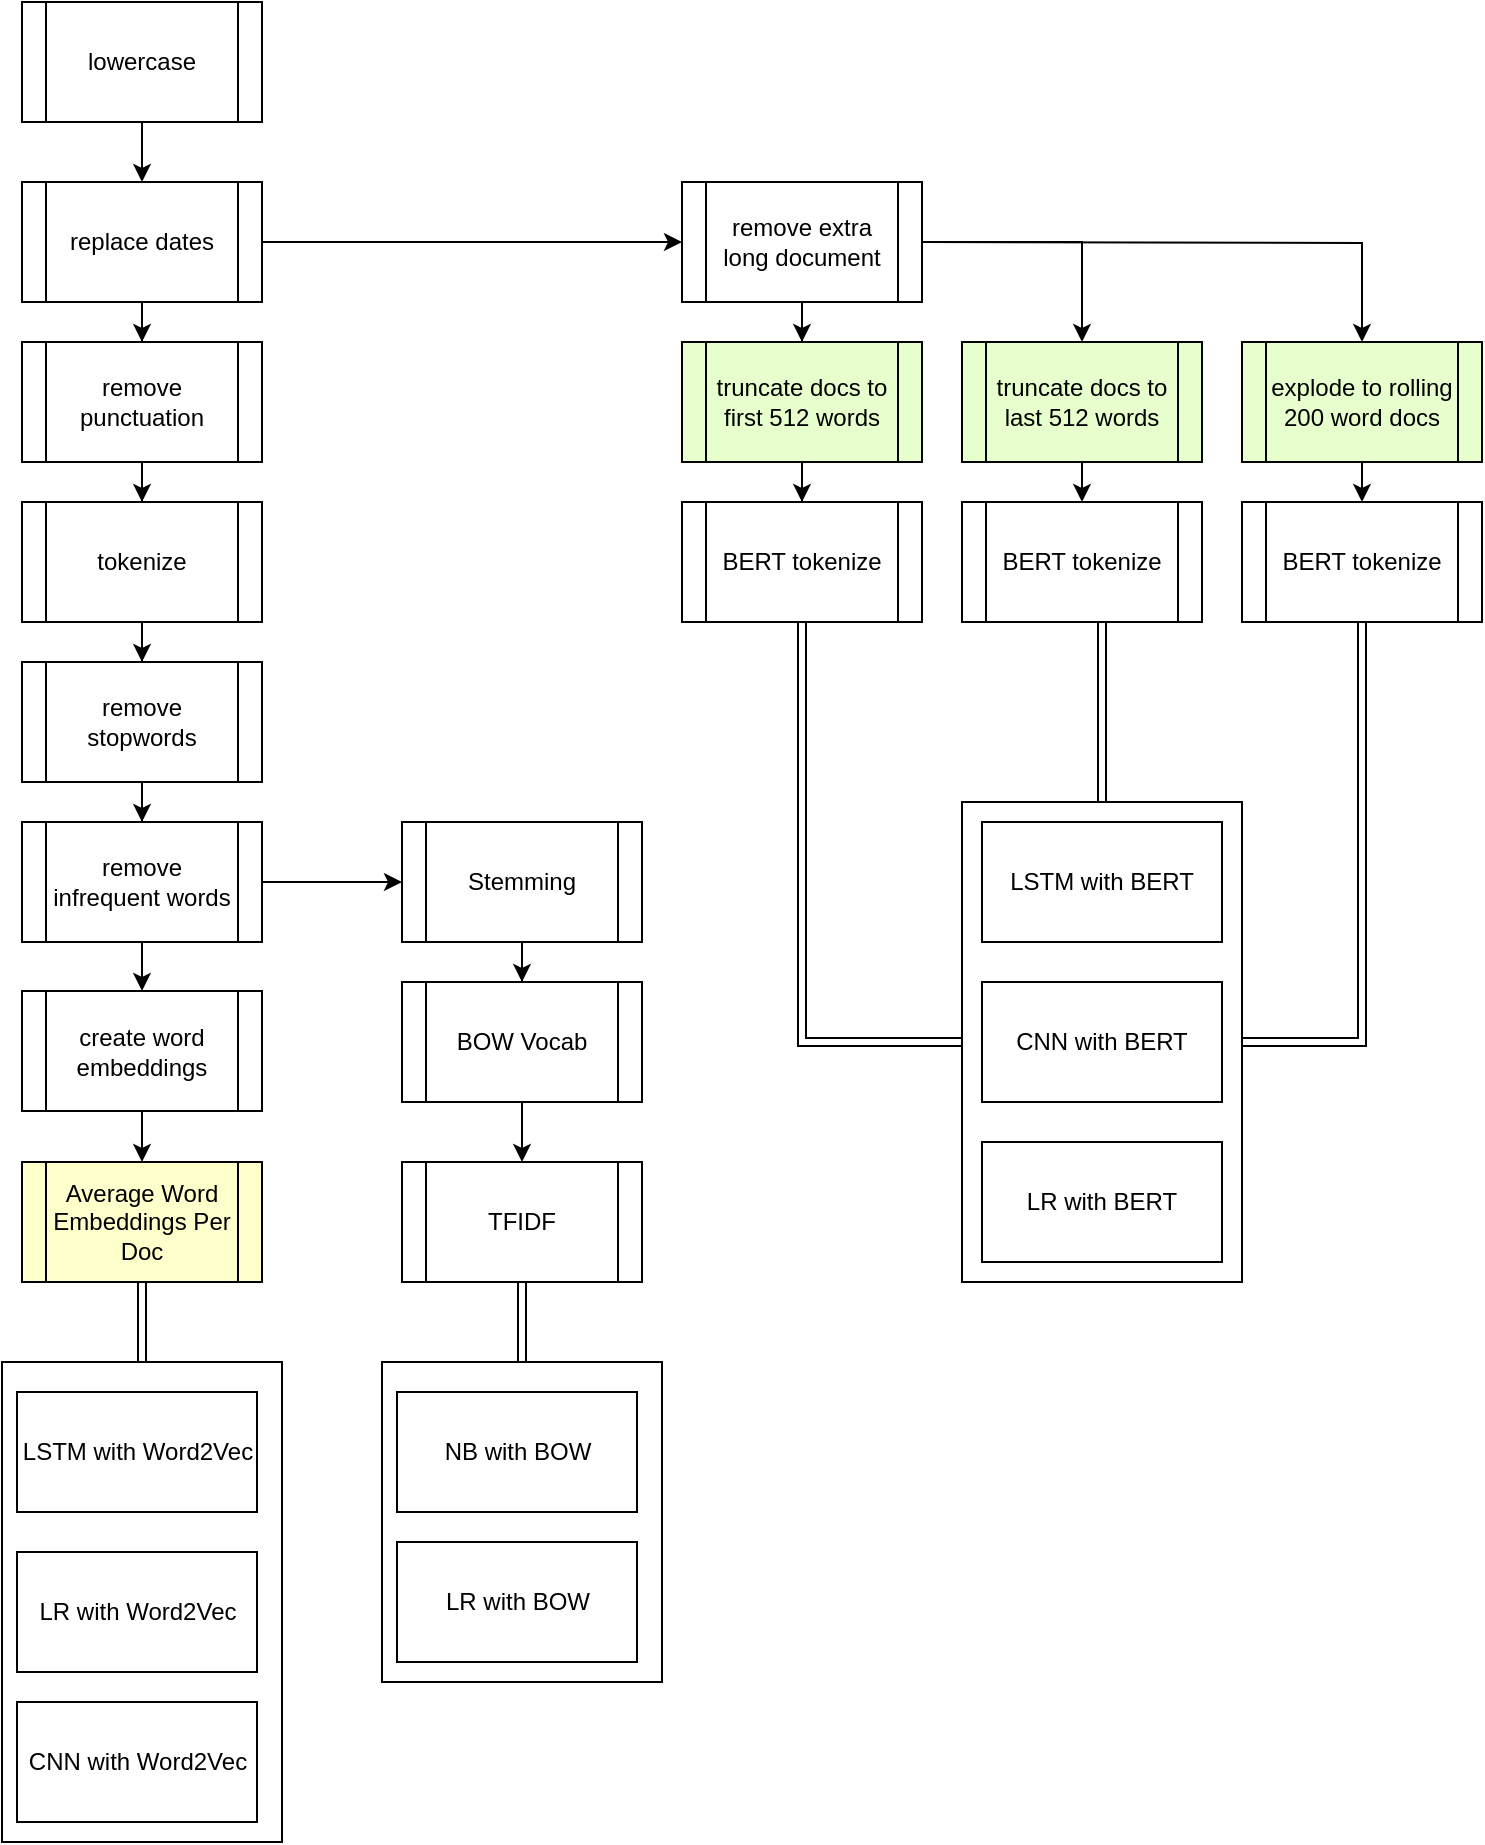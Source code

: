 <mxfile version="13.3.5" type="device"><diagram id="C5RBs43oDa-KdzZeNtuy" name="Page-1"><mxGraphModel dx="1346" dy="932" grid="1" gridSize="10" guides="1" tooltips="1" connect="1" arrows="1" fold="1" page="1" pageScale="1" pageWidth="827" pageHeight="1169" math="0" shadow="0"><root><mxCell id="WIyWlLk6GJQsqaUBKTNV-0"/><mxCell id="WIyWlLk6GJQsqaUBKTNV-1" parent="WIyWlLk6GJQsqaUBKTNV-0"/><mxCell id="hwI4H1weMzZ4Oab9LnL8-105" value="" style="rounded=0;whiteSpace=wrap;html=1;" vertex="1" parent="WIyWlLk6GJQsqaUBKTNV-1"><mxGeometry x="270" y="710" width="140" height="160" as="geometry"/></mxCell><mxCell id="hwI4H1weMzZ4Oab9LnL8-24" value="" style="edgeStyle=orthogonalEdgeStyle;rounded=0;orthogonalLoop=1;jettySize=auto;html=1;" edge="1" parent="WIyWlLk6GJQsqaUBKTNV-1" source="hwI4H1weMzZ4Oab9LnL8-0" target="hwI4H1weMzZ4Oab9LnL8-3"><mxGeometry relative="1" as="geometry"/></mxCell><mxCell id="hwI4H1weMzZ4Oab9LnL8-0" value="remove stopwords" style="shape=process;whiteSpace=wrap;html=1;backgroundOutline=1;" vertex="1" parent="WIyWlLk6GJQsqaUBKTNV-1"><mxGeometry x="90" y="360" width="120" height="60" as="geometry"/></mxCell><mxCell id="hwI4H1weMzZ4Oab9LnL8-22" value="" style="edgeStyle=orthogonalEdgeStyle;rounded=0;orthogonalLoop=1;jettySize=auto;html=1;" edge="1" parent="WIyWlLk6GJQsqaUBKTNV-1" source="hwI4H1weMzZ4Oab9LnL8-1" target="hwI4H1weMzZ4Oab9LnL8-9"><mxGeometry relative="1" as="geometry"/></mxCell><mxCell id="hwI4H1weMzZ4Oab9LnL8-1" value="remove punctuation" style="shape=process;whiteSpace=wrap;html=1;backgroundOutline=1;" vertex="1" parent="WIyWlLk6GJQsqaUBKTNV-1"><mxGeometry x="90" y="200" width="120" height="60" as="geometry"/></mxCell><mxCell id="hwI4H1weMzZ4Oab9LnL8-21" value="" style="edgeStyle=orthogonalEdgeStyle;rounded=0;orthogonalLoop=1;jettySize=auto;html=1;" edge="1" parent="WIyWlLk6GJQsqaUBKTNV-1" source="hwI4H1weMzZ4Oab9LnL8-2" target="hwI4H1weMzZ4Oab9LnL8-1"><mxGeometry relative="1" as="geometry"/></mxCell><mxCell id="hwI4H1weMzZ4Oab9LnL8-63" value="" style="edgeStyle=orthogonalEdgeStyle;rounded=0;orthogonalLoop=1;jettySize=auto;html=1;" edge="1" parent="WIyWlLk6GJQsqaUBKTNV-1" source="hwI4H1weMzZ4Oab9LnL8-2" target="hwI4H1weMzZ4Oab9LnL8-62"><mxGeometry relative="1" as="geometry"/></mxCell><mxCell id="hwI4H1weMzZ4Oab9LnL8-2" value="replace dates" style="shape=process;whiteSpace=wrap;html=1;backgroundOutline=1;" vertex="1" parent="WIyWlLk6GJQsqaUBKTNV-1"><mxGeometry x="90" y="120" width="120" height="60" as="geometry"/></mxCell><mxCell id="hwI4H1weMzZ4Oab9LnL8-68" value="" style="edgeStyle=orthogonalEdgeStyle;rounded=0;orthogonalLoop=1;jettySize=auto;html=1;" edge="1" parent="WIyWlLk6GJQsqaUBKTNV-1" source="hwI4H1weMzZ4Oab9LnL8-62" target="hwI4H1weMzZ4Oab9LnL8-64"><mxGeometry relative="1" as="geometry"/></mxCell><mxCell id="hwI4H1weMzZ4Oab9LnL8-71" value="" style="edgeStyle=orthogonalEdgeStyle;rounded=0;orthogonalLoop=1;jettySize=auto;html=1;entryX=0.5;entryY=0;entryDx=0;entryDy=0;" edge="1" parent="WIyWlLk6GJQsqaUBKTNV-1" source="hwI4H1weMzZ4Oab9LnL8-62" target="hwI4H1weMzZ4Oab9LnL8-65"><mxGeometry relative="1" as="geometry"><mxPoint x="620" y="150" as="targetPoint"/></mxGeometry></mxCell><mxCell id="hwI4H1weMzZ4Oab9LnL8-62" value="remove extra long document" style="shape=process;whiteSpace=wrap;html=1;backgroundOutline=1;" vertex="1" parent="WIyWlLk6GJQsqaUBKTNV-1"><mxGeometry x="420" y="120" width="120" height="60" as="geometry"/></mxCell><mxCell id="hwI4H1weMzZ4Oab9LnL8-25" value="" style="edgeStyle=orthogonalEdgeStyle;rounded=0;orthogonalLoop=1;jettySize=auto;html=1;" edge="1" parent="WIyWlLk6GJQsqaUBKTNV-1" source="hwI4H1weMzZ4Oab9LnL8-3" target="hwI4H1weMzZ4Oab9LnL8-10"><mxGeometry relative="1" as="geometry"/></mxCell><mxCell id="hwI4H1weMzZ4Oab9LnL8-26" value="" style="edgeStyle=orthogonalEdgeStyle;rounded=0;orthogonalLoop=1;jettySize=auto;html=1;" edge="1" parent="WIyWlLk6GJQsqaUBKTNV-1" source="hwI4H1weMzZ4Oab9LnL8-3" target="hwI4H1weMzZ4Oab9LnL8-19"><mxGeometry relative="1" as="geometry"/></mxCell><mxCell id="hwI4H1weMzZ4Oab9LnL8-3" value="remove infrequent words" style="shape=process;whiteSpace=wrap;html=1;backgroundOutline=1;" vertex="1" parent="WIyWlLk6GJQsqaUBKTNV-1"><mxGeometry x="90" y="440" width="120" height="60" as="geometry"/></mxCell><mxCell id="hwI4H1weMzZ4Oab9LnL8-20" style="edgeStyle=orthogonalEdgeStyle;rounded=0;orthogonalLoop=1;jettySize=auto;html=1;exitX=0.5;exitY=1;exitDx=0;exitDy=0;entryX=0.5;entryY=0;entryDx=0;entryDy=0;" edge="1" parent="WIyWlLk6GJQsqaUBKTNV-1" source="hwI4H1weMzZ4Oab9LnL8-8" target="hwI4H1weMzZ4Oab9LnL8-2"><mxGeometry relative="1" as="geometry"/></mxCell><mxCell id="hwI4H1weMzZ4Oab9LnL8-8" value="lowercase" style="shape=process;whiteSpace=wrap;html=1;backgroundOutline=1;" vertex="1" parent="WIyWlLk6GJQsqaUBKTNV-1"><mxGeometry x="90" y="30" width="120" height="60" as="geometry"/></mxCell><mxCell id="hwI4H1weMzZ4Oab9LnL8-23" value="" style="edgeStyle=orthogonalEdgeStyle;rounded=0;orthogonalLoop=1;jettySize=auto;html=1;" edge="1" parent="WIyWlLk6GJQsqaUBKTNV-1" source="hwI4H1weMzZ4Oab9LnL8-9" target="hwI4H1weMzZ4Oab9LnL8-0"><mxGeometry relative="1" as="geometry"/></mxCell><mxCell id="hwI4H1weMzZ4Oab9LnL8-9" value="tokenize" style="shape=process;whiteSpace=wrap;html=1;backgroundOutline=1;" vertex="1" parent="WIyWlLk6GJQsqaUBKTNV-1"><mxGeometry x="90" y="280" width="120" height="60" as="geometry"/></mxCell><mxCell id="hwI4H1weMzZ4Oab9LnL8-27" style="edgeStyle=orthogonalEdgeStyle;rounded=0;orthogonalLoop=1;jettySize=auto;html=1;exitX=0.5;exitY=1;exitDx=0;exitDy=0;entryX=0.5;entryY=0;entryDx=0;entryDy=0;" edge="1" parent="WIyWlLk6GJQsqaUBKTNV-1" source="hwI4H1weMzZ4Oab9LnL8-10" target="hwI4H1weMzZ4Oab9LnL8-11"><mxGeometry relative="1" as="geometry"/></mxCell><mxCell id="hwI4H1weMzZ4Oab9LnL8-10" value="create word embeddings" style="shape=process;whiteSpace=wrap;html=1;backgroundOutline=1;" vertex="1" parent="WIyWlLk6GJQsqaUBKTNV-1"><mxGeometry x="90" y="524.5" width="120" height="60" as="geometry"/></mxCell><mxCell id="hwI4H1weMzZ4Oab9LnL8-89" value="" style="edgeStyle=none;shape=link;rounded=0;orthogonalLoop=1;jettySize=auto;html=1;entryX=0.5;entryY=0;entryDx=0;entryDy=0;" edge="1" parent="WIyWlLk6GJQsqaUBKTNV-1" source="hwI4H1weMzZ4Oab9LnL8-11" target="hwI4H1weMzZ4Oab9LnL8-77"><mxGeometry relative="1" as="geometry"/></mxCell><mxCell id="hwI4H1weMzZ4Oab9LnL8-11" value="Average Word Embeddings Per Doc" style="shape=process;whiteSpace=wrap;html=1;backgroundOutline=1;fillColor=#FFFFCC;" vertex="1" parent="WIyWlLk6GJQsqaUBKTNV-1"><mxGeometry x="90" y="610" width="120" height="60" as="geometry"/></mxCell><mxCell id="hwI4H1weMzZ4Oab9LnL8-29" value="" style="edgeStyle=orthogonalEdgeStyle;rounded=0;orthogonalLoop=1;jettySize=auto;html=1;" edge="1" parent="WIyWlLk6GJQsqaUBKTNV-1" source="hwI4H1weMzZ4Oab9LnL8-14" target="hwI4H1weMzZ4Oab9LnL8-15"><mxGeometry relative="1" as="geometry"/></mxCell><mxCell id="hwI4H1weMzZ4Oab9LnL8-14" value="BOW Vocab" style="shape=process;whiteSpace=wrap;html=1;backgroundOutline=1;" vertex="1" parent="WIyWlLk6GJQsqaUBKTNV-1"><mxGeometry x="280" y="520" width="120" height="60" as="geometry"/></mxCell><mxCell id="hwI4H1weMzZ4Oab9LnL8-109" value="" style="edgeStyle=none;rounded=0;orthogonalLoop=1;jettySize=auto;html=1;entryX=0.5;entryY=0;entryDx=0;entryDy=0;shape=link;" edge="1" parent="WIyWlLk6GJQsqaUBKTNV-1" source="hwI4H1weMzZ4Oab9LnL8-15" target="hwI4H1weMzZ4Oab9LnL8-105"><mxGeometry relative="1" as="geometry"/></mxCell><mxCell id="hwI4H1weMzZ4Oab9LnL8-15" value="TFIDF" style="shape=process;whiteSpace=wrap;html=1;backgroundOutline=1;" vertex="1" parent="WIyWlLk6GJQsqaUBKTNV-1"><mxGeometry x="280" y="610" width="120" height="60" as="geometry"/></mxCell><mxCell id="hwI4H1weMzZ4Oab9LnL8-28" value="" style="edgeStyle=orthogonalEdgeStyle;rounded=0;orthogonalLoop=1;jettySize=auto;html=1;" edge="1" parent="WIyWlLk6GJQsqaUBKTNV-1" source="hwI4H1weMzZ4Oab9LnL8-19" target="hwI4H1weMzZ4Oab9LnL8-14"><mxGeometry relative="1" as="geometry"/></mxCell><mxCell id="hwI4H1weMzZ4Oab9LnL8-19" value="Stemming" style="shape=process;whiteSpace=wrap;html=1;backgroundOutline=1;" vertex="1" parent="WIyWlLk6GJQsqaUBKTNV-1"><mxGeometry x="280" y="440" width="120" height="60" as="geometry"/></mxCell><mxCell id="hwI4H1weMzZ4Oab9LnL8-69" value="" style="edgeStyle=orthogonalEdgeStyle;rounded=0;orthogonalLoop=1;jettySize=auto;html=1;" edge="1" parent="WIyWlLk6GJQsqaUBKTNV-1" source="hwI4H1weMzZ4Oab9LnL8-64" target="hwI4H1weMzZ4Oab9LnL8-67"><mxGeometry relative="1" as="geometry"/></mxCell><mxCell id="hwI4H1weMzZ4Oab9LnL8-64" value="truncate docs to first 512 words" style="shape=process;whiteSpace=wrap;html=1;backgroundOutline=1;fillColor=#E6FFCC;" vertex="1" parent="WIyWlLk6GJQsqaUBKTNV-1"><mxGeometry x="420" y="200" width="120" height="60" as="geometry"/></mxCell><mxCell id="hwI4H1weMzZ4Oab9LnL8-65" value="truncate docs to last 512 words" style="shape=process;whiteSpace=wrap;html=1;backgroundOutline=1;fillColor=#E6FFCC;" vertex="1" parent="WIyWlLk6GJQsqaUBKTNV-1"><mxGeometry x="560" y="200" width="120" height="60" as="geometry"/></mxCell><mxCell id="hwI4H1weMzZ4Oab9LnL8-95" value="" style="edgeStyle=none;rounded=0;orthogonalLoop=1;jettySize=auto;html=1;" edge="1" parent="WIyWlLk6GJQsqaUBKTNV-1" source="hwI4H1weMzZ4Oab9LnL8-66" target="hwI4H1weMzZ4Oab9LnL8-93"><mxGeometry relative="1" as="geometry"/></mxCell><mxCell id="hwI4H1weMzZ4Oab9LnL8-66" value="explode to rolling 200 word docs" style="shape=process;whiteSpace=wrap;html=1;backgroundOutline=1;fillColor=#E6FFCC;" vertex="1" parent="WIyWlLk6GJQsqaUBKTNV-1"><mxGeometry x="700" y="200" width="120" height="60" as="geometry"/></mxCell><mxCell id="hwI4H1weMzZ4Oab9LnL8-110" style="edgeStyle=orthogonalEdgeStyle;shape=link;rounded=0;orthogonalLoop=1;jettySize=auto;html=1;entryX=0;entryY=0.5;entryDx=0;entryDy=0;exitX=0.5;exitY=1;exitDx=0;exitDy=0;" edge="1" parent="WIyWlLk6GJQsqaUBKTNV-1" source="hwI4H1weMzZ4Oab9LnL8-67" target="hwI4H1weMzZ4Oab9LnL8-116"><mxGeometry relative="1" as="geometry"><mxPoint x="480" y="430" as="targetPoint"/></mxGeometry></mxCell><mxCell id="hwI4H1weMzZ4Oab9LnL8-67" value="BERT tokenize" style="shape=process;whiteSpace=wrap;html=1;backgroundOutline=1;" vertex="1" parent="WIyWlLk6GJQsqaUBKTNV-1"><mxGeometry x="420" y="280" width="120" height="60" as="geometry"/></mxCell><mxCell id="hwI4H1weMzZ4Oab9LnL8-72" value="" style="edgeStyle=orthogonalEdgeStyle;rounded=0;orthogonalLoop=1;jettySize=auto;html=1;entryX=0.5;entryY=0;entryDx=0;entryDy=0;" edge="1" parent="WIyWlLk6GJQsqaUBKTNV-1" target="hwI4H1weMzZ4Oab9LnL8-66"><mxGeometry relative="1" as="geometry"><mxPoint x="540" y="150" as="sourcePoint"/><mxPoint x="630" y="210" as="targetPoint"/></mxGeometry></mxCell><mxCell id="hwI4H1weMzZ4Oab9LnL8-77" value="" style="rounded=0;whiteSpace=wrap;html=1;" vertex="1" parent="WIyWlLk6GJQsqaUBKTNV-1"><mxGeometry x="80" y="710" width="140" height="240" as="geometry"/></mxCell><mxCell id="hwI4H1weMzZ4Oab9LnL8-5" value="CNN with Word2Vec" style="rounded=0;whiteSpace=wrap;html=1;" vertex="1" parent="WIyWlLk6GJQsqaUBKTNV-1"><mxGeometry x="87.5" y="880" width="120" height="60" as="geometry"/></mxCell><mxCell id="hwI4H1weMzZ4Oab9LnL8-7" value="LSTM with Word2Vec" style="rounded=0;whiteSpace=wrap;html=1;" vertex="1" parent="WIyWlLk6GJQsqaUBKTNV-1"><mxGeometry x="87.5" y="725" width="120" height="60" as="geometry"/></mxCell><mxCell id="hwI4H1weMzZ4Oab9LnL8-13" value="LR with Word2Vec" style="rounded=0;whiteSpace=wrap;html=1;" vertex="1" parent="WIyWlLk6GJQsqaUBKTNV-1"><mxGeometry x="87.5" y="805" width="120" height="60" as="geometry"/></mxCell><mxCell id="hwI4H1weMzZ4Oab9LnL8-92" value="BERT tokenize" style="shape=process;whiteSpace=wrap;html=1;backgroundOutline=1;" vertex="1" parent="WIyWlLk6GJQsqaUBKTNV-1"><mxGeometry x="560" y="280" width="120" height="60" as="geometry"/></mxCell><mxCell id="hwI4H1weMzZ4Oab9LnL8-93" value="BERT tokenize" style="shape=process;whiteSpace=wrap;html=1;backgroundOutline=1;" vertex="1" parent="WIyWlLk6GJQsqaUBKTNV-1"><mxGeometry x="700" y="280" width="120" height="60" as="geometry"/></mxCell><mxCell id="hwI4H1weMzZ4Oab9LnL8-94" value="" style="edgeStyle=orthogonalEdgeStyle;rounded=0;orthogonalLoop=1;jettySize=auto;html=1;entryX=0.5;entryY=0;entryDx=0;entryDy=0;exitX=0.5;exitY=1;exitDx=0;exitDy=0;" edge="1" parent="WIyWlLk6GJQsqaUBKTNV-1" source="hwI4H1weMzZ4Oab9LnL8-65" target="hwI4H1weMzZ4Oab9LnL8-92"><mxGeometry relative="1" as="geometry"><mxPoint x="620" y="270" as="sourcePoint"/><mxPoint x="490" y="290" as="targetPoint"/></mxGeometry></mxCell><mxCell id="hwI4H1weMzZ4Oab9LnL8-17" value="NB with BOW" style="rounded=0;whiteSpace=wrap;html=1;" vertex="1" parent="WIyWlLk6GJQsqaUBKTNV-1"><mxGeometry x="277.5" y="725" width="120" height="60" as="geometry"/></mxCell><mxCell id="hwI4H1weMzZ4Oab9LnL8-18" value="LR with BOW" style="rounded=0;whiteSpace=wrap;html=1;" vertex="1" parent="WIyWlLk6GJQsqaUBKTNV-1"><mxGeometry x="277.5" y="800" width="120" height="60" as="geometry"/></mxCell><mxCell id="hwI4H1weMzZ4Oab9LnL8-112" style="edgeStyle=orthogonalEdgeStyle;shape=link;rounded=0;orthogonalLoop=1;jettySize=auto;html=1;entryX=0.5;entryY=0;entryDx=0;entryDy=0;exitX=0.5;exitY=1;exitDx=0;exitDy=0;" edge="1" parent="WIyWlLk6GJQsqaUBKTNV-1"><mxGeometry relative="1" as="geometry"><mxPoint x="630" y="340" as="sourcePoint"/><mxPoint x="630" y="430" as="targetPoint"/></mxGeometry></mxCell><mxCell id="hwI4H1weMzZ4Oab9LnL8-113" value="CNN with BERT" style="rounded=0;whiteSpace=wrap;html=1;" vertex="1" parent="WIyWlLk6GJQsqaUBKTNV-1"><mxGeometry x="570" y="520" width="120" height="60" as="geometry"/></mxCell><mxCell id="hwI4H1weMzZ4Oab9LnL8-114" value="LSTM with BERT" style="rounded=0;whiteSpace=wrap;html=1;" vertex="1" parent="WIyWlLk6GJQsqaUBKTNV-1"><mxGeometry x="570" y="440" width="120" height="60" as="geometry"/></mxCell><mxCell id="hwI4H1weMzZ4Oab9LnL8-115" value="LR with BERT" style="rounded=0;whiteSpace=wrap;html=1;" vertex="1" parent="WIyWlLk6GJQsqaUBKTNV-1"><mxGeometry x="570" y="600" width="120" height="60" as="geometry"/></mxCell><mxCell id="hwI4H1weMzZ4Oab9LnL8-116" value="" style="rounded=0;whiteSpace=wrap;html=1;" vertex="1" parent="WIyWlLk6GJQsqaUBKTNV-1"><mxGeometry x="560" y="430" width="140" height="240" as="geometry"/></mxCell><mxCell id="hwI4H1weMzZ4Oab9LnL8-118" value="CNN with BERT" style="rounded=0;whiteSpace=wrap;html=1;" vertex="1" parent="WIyWlLk6GJQsqaUBKTNV-1"><mxGeometry x="570" y="520" width="120" height="60" as="geometry"/></mxCell><mxCell id="hwI4H1weMzZ4Oab9LnL8-119" value="LSTM with BERT" style="rounded=0;whiteSpace=wrap;html=1;" vertex="1" parent="WIyWlLk6GJQsqaUBKTNV-1"><mxGeometry x="570" y="440" width="120" height="60" as="geometry"/></mxCell><mxCell id="hwI4H1weMzZ4Oab9LnL8-120" value="LR with BERT" style="rounded=0;whiteSpace=wrap;html=1;" vertex="1" parent="WIyWlLk6GJQsqaUBKTNV-1"><mxGeometry x="570" y="600" width="120" height="60" as="geometry"/></mxCell><mxCell id="hwI4H1weMzZ4Oab9LnL8-121" style="edgeStyle=orthogonalEdgeStyle;shape=link;rounded=0;orthogonalLoop=1;jettySize=auto;html=1;entryX=1;entryY=0.5;entryDx=0;entryDy=0;exitX=0.5;exitY=1;exitDx=0;exitDy=0;" edge="1" parent="WIyWlLk6GJQsqaUBKTNV-1" source="hwI4H1weMzZ4Oab9LnL8-93" target="hwI4H1weMzZ4Oab9LnL8-116"><mxGeometry relative="1" as="geometry"><mxPoint x="490" y="350" as="sourcePoint"/><mxPoint x="570" y="560" as="targetPoint"/></mxGeometry></mxCell></root></mxGraphModel></diagram></mxfile>
